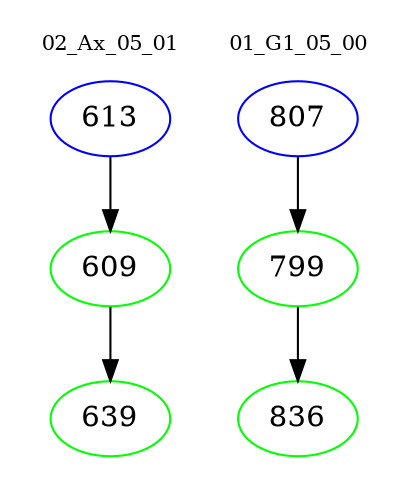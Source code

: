 digraph{
subgraph cluster_0 {
color = white
label = "02_Ax_05_01";
fontsize=10;
T0_613 [label="613", color="blue"]
T0_613 -> T0_609 [color="black"]
T0_609 [label="609", color="green"]
T0_609 -> T0_639 [color="black"]
T0_639 [label="639", color="green"]
}
subgraph cluster_1 {
color = white
label = "01_G1_05_00";
fontsize=10;
T1_807 [label="807", color="blue"]
T1_807 -> T1_799 [color="black"]
T1_799 [label="799", color="green"]
T1_799 -> T1_836 [color="black"]
T1_836 [label="836", color="green"]
}
}
